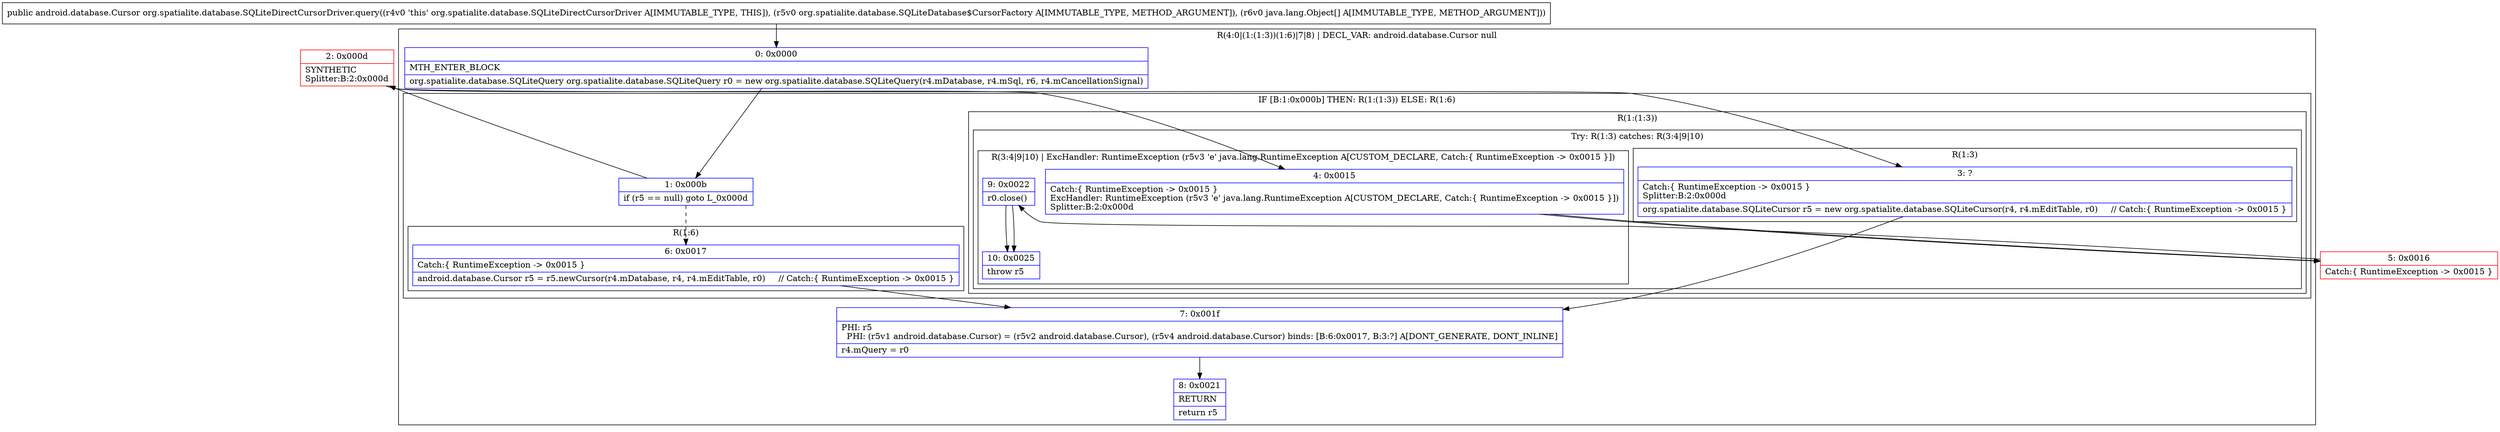 digraph "CFG fororg.spatialite.database.SQLiteDirectCursorDriver.query(Lorg\/spatialite\/database\/SQLiteDatabase$CursorFactory;[Ljava\/lang\/Object;)Landroid\/database\/Cursor;" {
subgraph cluster_Region_752203072 {
label = "R(4:0|(1:(1:3))(1:6)|7|8) | DECL_VAR: android.database.Cursor null\l";
node [shape=record,color=blue];
Node_0 [shape=record,label="{0\:\ 0x0000|MTH_ENTER_BLOCK\l|org.spatialite.database.SQLiteQuery org.spatialite.database.SQLiteQuery r0 = new org.spatialite.database.SQLiteQuery(r4.mDatabase, r4.mSql, r6, r4.mCancellationSignal)\l}"];
subgraph cluster_IfRegion_609263073 {
label = "IF [B:1:0x000b] THEN: R(1:(1:3)) ELSE: R(1:6)";
node [shape=record,color=blue];
Node_1 [shape=record,label="{1\:\ 0x000b|if (r5 == null) goto L_0x000d\l}"];
subgraph cluster_Region_374166974 {
label = "R(1:(1:3))";
node [shape=record,color=blue];
subgraph cluster_TryCatchRegion_1625326477 {
label = "Try: R(1:3) catches: R(3:4|9|10)";
node [shape=record,color=blue];
subgraph cluster_Region_1476719604 {
label = "R(1:3)";
node [shape=record,color=blue];
Node_3 [shape=record,label="{3\:\ ?|Catch:\{ RuntimeException \-\> 0x0015 \}\lSplitter:B:2:0x000d\l|org.spatialite.database.SQLiteCursor r5 = new org.spatialite.database.SQLiteCursor(r4, r4.mEditTable, r0)     \/\/ Catch:\{ RuntimeException \-\> 0x0015 \}\l}"];
}
subgraph cluster_Region_2009307635 {
label = "R(3:4|9|10) | ExcHandler: RuntimeException (r5v3 'e' java.lang.RuntimeException A[CUSTOM_DECLARE, Catch:\{ RuntimeException \-\> 0x0015 \}])\l";
node [shape=record,color=blue];
Node_4 [shape=record,label="{4\:\ 0x0015|Catch:\{ RuntimeException \-\> 0x0015 \}\lExcHandler: RuntimeException (r5v3 'e' java.lang.RuntimeException A[CUSTOM_DECLARE, Catch:\{ RuntimeException \-\> 0x0015 \}])\lSplitter:B:2:0x000d\l}"];
Node_9 [shape=record,label="{9\:\ 0x0022|r0.close()\l}"];
Node_10 [shape=record,label="{10\:\ 0x0025|throw r5\l}"];
}
}
}
subgraph cluster_Region_358006271 {
label = "R(1:6)";
node [shape=record,color=blue];
Node_6 [shape=record,label="{6\:\ 0x0017|Catch:\{ RuntimeException \-\> 0x0015 \}\l|android.database.Cursor r5 = r5.newCursor(r4.mDatabase, r4, r4.mEditTable, r0)     \/\/ Catch:\{ RuntimeException \-\> 0x0015 \}\l}"];
}
}
Node_7 [shape=record,label="{7\:\ 0x001f|PHI: r5 \l  PHI: (r5v1 android.database.Cursor) = (r5v2 android.database.Cursor), (r5v4 android.database.Cursor) binds: [B:6:0x0017, B:3:?] A[DONT_GENERATE, DONT_INLINE]\l|r4.mQuery = r0\l}"];
Node_8 [shape=record,label="{8\:\ 0x0021|RETURN\l|return r5\l}"];
}
subgraph cluster_Region_2009307635 {
label = "R(3:4|9|10) | ExcHandler: RuntimeException (r5v3 'e' java.lang.RuntimeException A[CUSTOM_DECLARE, Catch:\{ RuntimeException \-\> 0x0015 \}])\l";
node [shape=record,color=blue];
Node_4 [shape=record,label="{4\:\ 0x0015|Catch:\{ RuntimeException \-\> 0x0015 \}\lExcHandler: RuntimeException (r5v3 'e' java.lang.RuntimeException A[CUSTOM_DECLARE, Catch:\{ RuntimeException \-\> 0x0015 \}])\lSplitter:B:2:0x000d\l}"];
Node_9 [shape=record,label="{9\:\ 0x0022|r0.close()\l}"];
Node_10 [shape=record,label="{10\:\ 0x0025|throw r5\l}"];
}
Node_2 [shape=record,color=red,label="{2\:\ 0x000d|SYNTHETIC\lSplitter:B:2:0x000d\l}"];
Node_5 [shape=record,color=red,label="{5\:\ 0x0016|Catch:\{ RuntimeException \-\> 0x0015 \}\l}"];
MethodNode[shape=record,label="{public android.database.Cursor org.spatialite.database.SQLiteDirectCursorDriver.query((r4v0 'this' org.spatialite.database.SQLiteDirectCursorDriver A[IMMUTABLE_TYPE, THIS]), (r5v0 org.spatialite.database.SQLiteDatabase$CursorFactory A[IMMUTABLE_TYPE, METHOD_ARGUMENT]), (r6v0 java.lang.Object[] A[IMMUTABLE_TYPE, METHOD_ARGUMENT])) }"];
MethodNode -> Node_0;
Node_0 -> Node_1;
Node_1 -> Node_2;
Node_1 -> Node_6[style=dashed];
Node_3 -> Node_7;
Node_4 -> Node_5;
Node_9 -> Node_10;
Node_6 -> Node_7;
Node_7 -> Node_8;
Node_4 -> Node_5;
Node_9 -> Node_10;
Node_2 -> Node_3;
Node_2 -> Node_4;
Node_5 -> Node_9;
}

